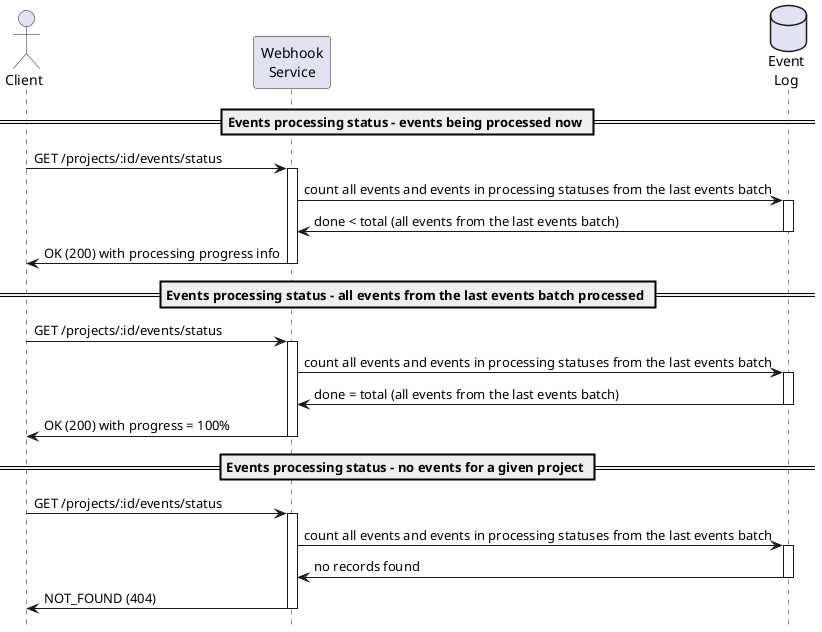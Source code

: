     @startuml
    hide footbox
    skinparam shadowing false

    actor Client
    participant "Webhook\nService" as Webhook
    database "Event\nLog" as Log

    == Events processing status - events being processed now ==
    Client->Webhook: GET /projects/:id/events/status
    activate Webhook
    Webhook->Log: count all events and events in processing statuses from the last events batch
    activate Log
    Log->Webhook: done < total (all events from the last events batch)
    deactivate Log
    Webhook->Client: OK (200) with processing progress info
    deactivate Webhook

    == Events processing status - all events from the last events batch processed ==
    Client->Webhook: GET /projects/:id/events/status
    activate Webhook
    Webhook->Log: count all events and events in processing statuses from the last events batch
    activate Log
    Log->Webhook: done = total (all events from the last events batch)
    deactivate Log
    Webhook->Client: OK (200) with progress = 100%
    deactivate Webhook

    == Events processing status - no events for a given project ==
    Client->Webhook: GET /projects/:id/events/status
    activate Webhook
    Webhook->Log: count all events and events in processing statuses from the last events batch
    activate Log
    Log->Webhook: no records found
    deactivate Log
    Webhook->Client: NOT_FOUND (404)
    deactivate Webhook

    @enduml
